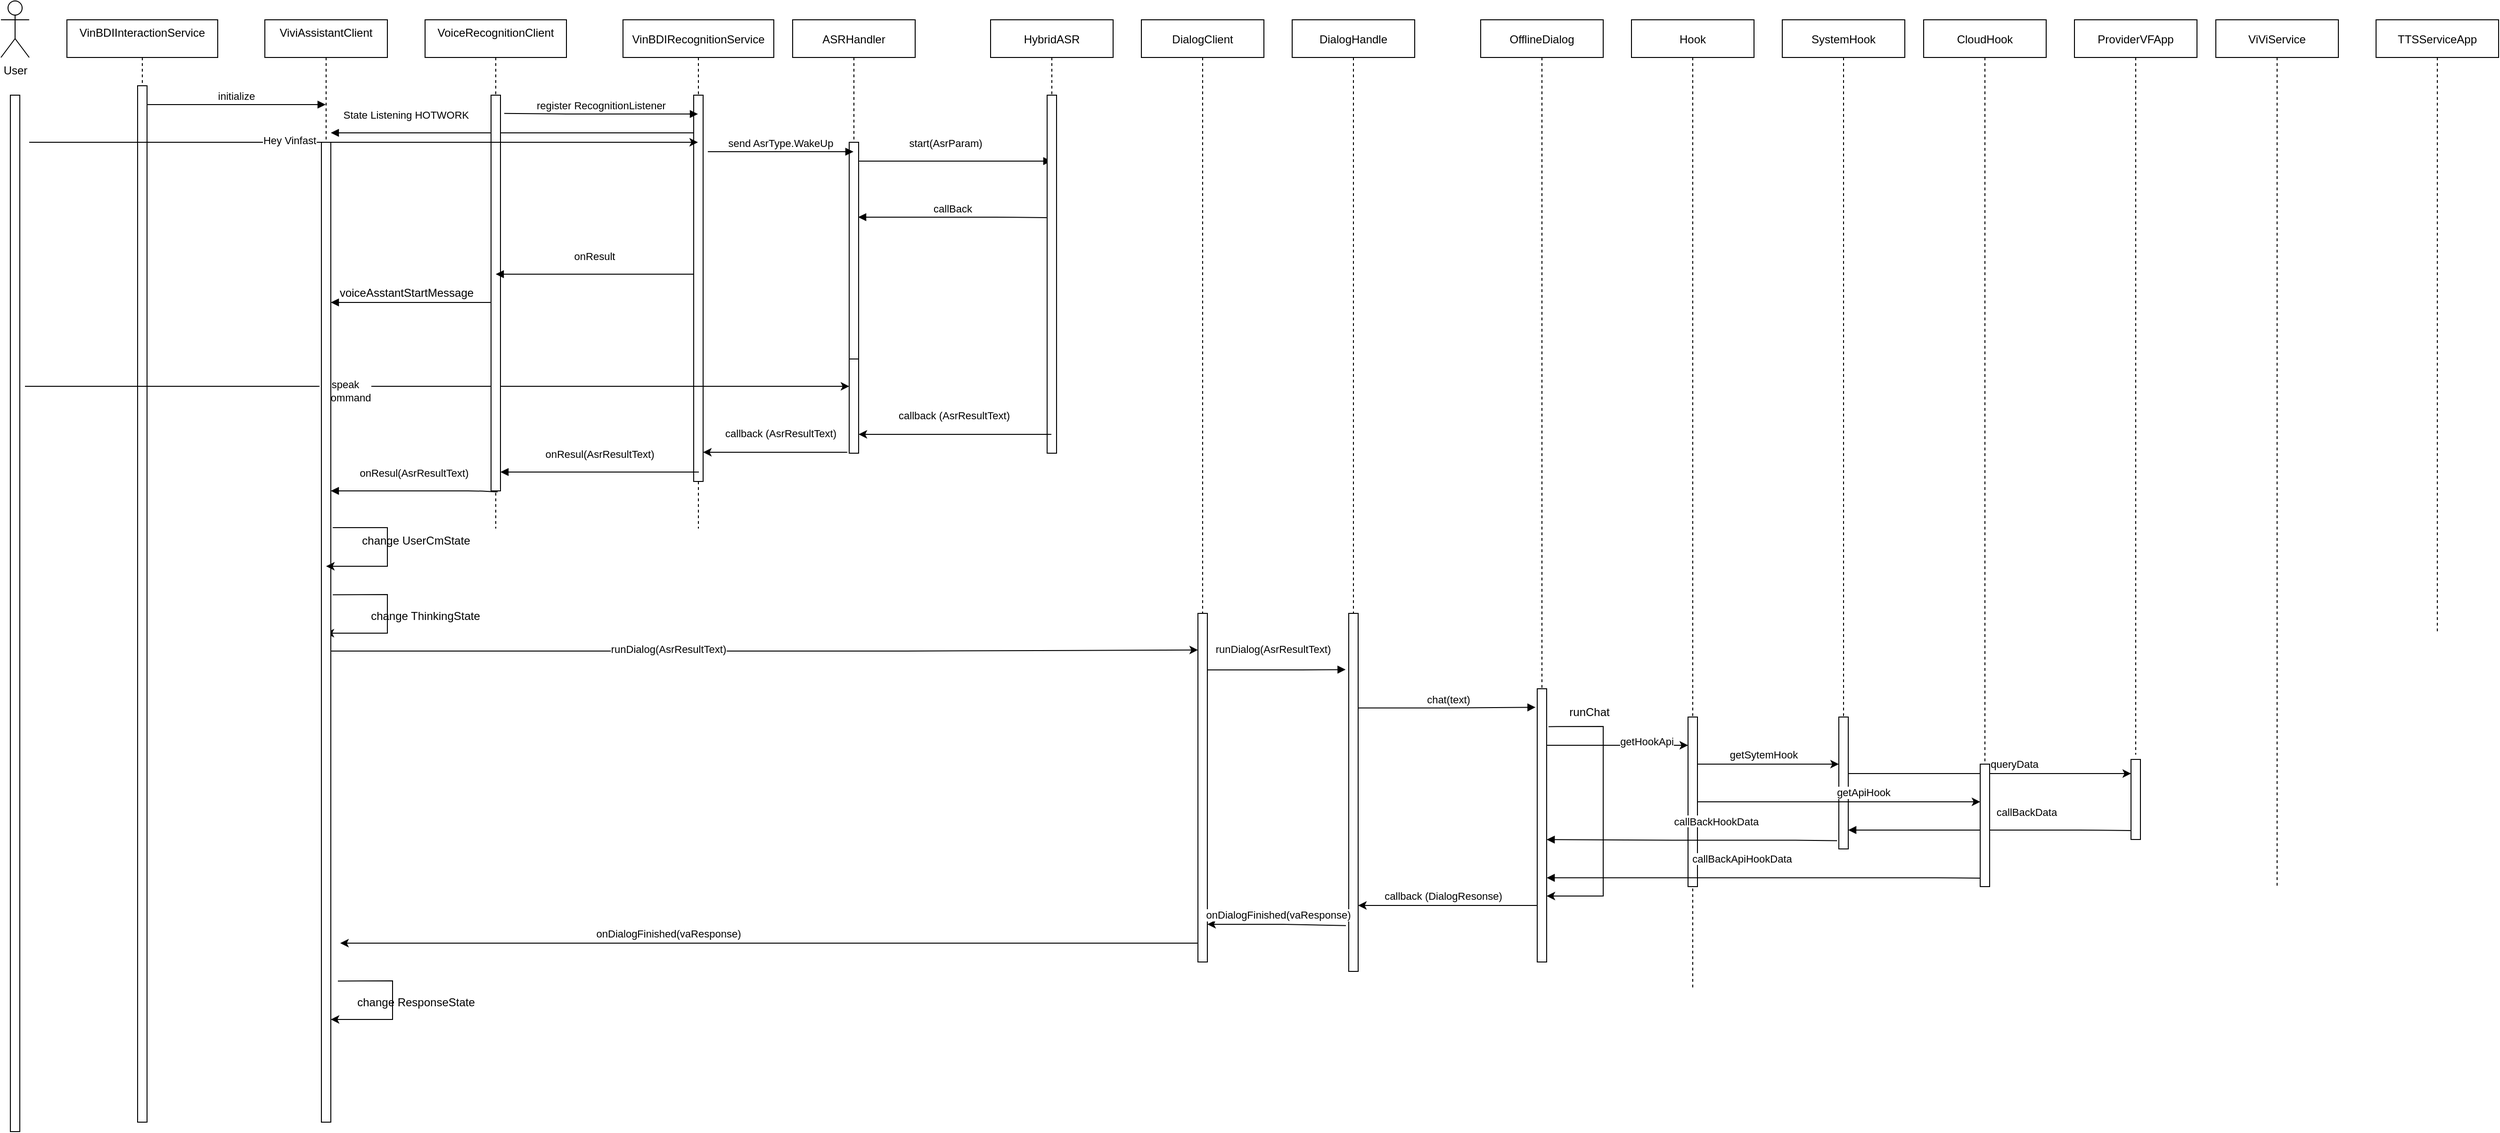 <mxfile version="20.2.3" type="github">
  <diagram id="kgpKYQtTHZ0yAKxKKP6v" name="Page-1">
    <mxGraphModel dx="1673" dy="965" grid="1" gridSize="10" guides="1" tooltips="1" connect="1" arrows="1" fold="1" page="1" pageScale="1" pageWidth="850" pageHeight="1100" math="0" shadow="0">
      <root>
        <mxCell id="0" />
        <mxCell id="1" parent="0" />
        <mxCell id="3nuBFxr9cyL0pnOWT2aG-1" value="VinBDIInteractionService&#xa;" style="shape=umlLifeline;perimeter=lifelinePerimeter;container=1;collapsible=0;recursiveResize=0;rounded=0;shadow=0;strokeWidth=1;" parent="1" vertex="1">
          <mxGeometry x="110" y="90" width="160" height="1170" as="geometry" />
        </mxCell>
        <mxCell id="3nuBFxr9cyL0pnOWT2aG-2" value="" style="points=[];perimeter=orthogonalPerimeter;rounded=0;shadow=0;strokeWidth=1;" parent="3nuBFxr9cyL0pnOWT2aG-1" vertex="1">
          <mxGeometry x="75" y="70" width="10" height="1100" as="geometry" />
        </mxCell>
        <mxCell id="3nuBFxr9cyL0pnOWT2aG-5" value="ViviAssistantClient&#xa;" style="shape=umlLifeline;perimeter=lifelinePerimeter;container=1;collapsible=0;recursiveResize=0;rounded=0;shadow=0;strokeWidth=1;" parent="1" vertex="1">
          <mxGeometry x="320" y="90" width="130" height="780" as="geometry" />
        </mxCell>
        <mxCell id="x6MNJZ7GiIEYuVJthrSe-34" value="State Listening HOTWORK" style="verticalAlign=bottom;endArrow=block;shadow=0;strokeWidth=1;" edge="1" parent="3nuBFxr9cyL0pnOWT2aG-5" source="x6MNJZ7GiIEYuVJthrSe-11">
          <mxGeometry x="0.589" y="-10" relative="1" as="geometry">
            <mxPoint x="280.5" y="120" as="sourcePoint" />
            <mxPoint x="70" y="120" as="targetPoint" />
            <Array as="points">
              <mxPoint x="225.5" y="120" />
              <mxPoint x="105.5" y="120" />
            </Array>
            <mxPoint as="offset" />
          </mxGeometry>
        </mxCell>
        <mxCell id="x6MNJZ7GiIEYuVJthrSe-52" value="" style="endArrow=classic;html=1;rounded=0;fontColor=#000000;exitX=1.2;exitY=0.656;exitDx=0;exitDy=0;exitPerimeter=0;" edge="1" parent="3nuBFxr9cyL0pnOWT2aG-5">
          <mxGeometry width="50" height="50" relative="1" as="geometry">
            <mxPoint x="72" y="610.2" as="sourcePoint" />
            <mxPoint x="64.5" y="651" as="targetPoint" />
            <Array as="points">
              <mxPoint x="130" y="610" />
              <mxPoint x="130" y="651" />
            </Array>
          </mxGeometry>
        </mxCell>
        <mxCell id="3nuBFxr9cyL0pnOWT2aG-8" value="initialize" style="verticalAlign=bottom;endArrow=block;shadow=0;strokeWidth=1;" parent="1" source="3nuBFxr9cyL0pnOWT2aG-2" target="3nuBFxr9cyL0pnOWT2aG-5" edge="1">
          <mxGeometry relative="1" as="geometry">
            <mxPoint x="275" y="160" as="sourcePoint" />
            <Array as="points">
              <mxPoint x="240" y="180" />
            </Array>
          </mxGeometry>
        </mxCell>
        <mxCell id="x6MNJZ7GiIEYuVJthrSe-1" value="&lt;div&gt;User&lt;/div&gt;&lt;div&gt;&lt;br&gt;&lt;/div&gt;" style="shape=umlActor;verticalLabelPosition=bottom;verticalAlign=top;html=1;outlineConnect=0;" vertex="1" parent="1">
          <mxGeometry x="40" y="70" width="30" height="60" as="geometry" />
        </mxCell>
        <mxCell id="x6MNJZ7GiIEYuVJthrSe-10" value="" style="points=[];perimeter=orthogonalPerimeter;rounded=0;shadow=0;strokeWidth=1;" vertex="1" parent="1">
          <mxGeometry x="50" y="170" width="10" height="1100" as="geometry" />
        </mxCell>
        <mxCell id="x6MNJZ7GiIEYuVJthrSe-11" value="VinBDIRecognitionService" style="shape=umlLifeline;perimeter=lifelinePerimeter;container=1;collapsible=0;recursiveResize=0;rounded=0;shadow=0;strokeWidth=1;" vertex="1" parent="1">
          <mxGeometry x="700" y="90" width="160" height="540" as="geometry" />
        </mxCell>
        <mxCell id="x6MNJZ7GiIEYuVJthrSe-12" value="" style="points=[];perimeter=orthogonalPerimeter;rounded=0;shadow=0;strokeWidth=1;" vertex="1" parent="x6MNJZ7GiIEYuVJthrSe-11">
          <mxGeometry x="75" y="80" width="10" height="410" as="geometry" />
        </mxCell>
        <mxCell id="x6MNJZ7GiIEYuVJthrSe-38" value="" style="endArrow=classic;html=1;rounded=0;" edge="1" parent="x6MNJZ7GiIEYuVJthrSe-11" target="x6MNJZ7GiIEYuVJthrSe-42">
          <mxGeometry width="50" height="50" relative="1" as="geometry">
            <mxPoint x="-634.5" y="389" as="sourcePoint" />
            <mxPoint x="75" y="389" as="targetPoint" />
            <Array as="points">
              <mxPoint x="-564.5" y="389" />
              <mxPoint x="-384.5" y="389" />
              <mxPoint x="-204.5" y="389" />
              <mxPoint x="-24.5" y="389" />
            </Array>
          </mxGeometry>
        </mxCell>
        <mxCell id="x6MNJZ7GiIEYuVJthrSe-39" value="&lt;div&gt;speak&lt;/div&gt;&lt;div&gt;&amp;nbsp; command&lt;/div&gt;" style="edgeLabel;html=1;align=center;verticalAlign=middle;resizable=0;points=[];" vertex="1" connectable="0" parent="x6MNJZ7GiIEYuVJthrSe-38">
          <mxGeometry x="-0.223" y="-5" relative="1" as="geometry">
            <mxPoint as="offset" />
          </mxGeometry>
        </mxCell>
        <mxCell id="x6MNJZ7GiIEYuVJthrSe-46" value="" style="endArrow=classic;html=1;rounded=0;exitX=-0.2;exitY=0.99;exitDx=0;exitDy=0;exitPerimeter=0;" edge="1" parent="x6MNJZ7GiIEYuVJthrSe-11" source="x6MNJZ7GiIEYuVJthrSe-42">
          <mxGeometry width="50" height="50" relative="1" as="geometry">
            <mxPoint x="235" y="459" as="sourcePoint" />
            <mxPoint x="85" y="459" as="targetPoint" />
            <Array as="points">
              <mxPoint x="165.5" y="459" />
            </Array>
          </mxGeometry>
        </mxCell>
        <mxCell id="x6MNJZ7GiIEYuVJthrSe-47" value="&lt;div&gt;callback (AsrResultText)&lt;br&gt;&lt;/div&gt;" style="edgeLabel;html=1;align=center;verticalAlign=middle;resizable=0;points=[];" vertex="1" connectable="0" parent="x6MNJZ7GiIEYuVJthrSe-46">
          <mxGeometry x="0.283" y="-2" relative="1" as="geometry">
            <mxPoint x="27" y="-18" as="offset" />
          </mxGeometry>
        </mxCell>
        <mxCell id="x6MNJZ7GiIEYuVJthrSe-13" value="ASRHandler" style="shape=umlLifeline;perimeter=lifelinePerimeter;container=1;collapsible=0;recursiveResize=0;rounded=0;shadow=0;strokeWidth=1;" vertex="1" parent="1">
          <mxGeometry x="880" y="90" width="130" height="460" as="geometry" />
        </mxCell>
        <mxCell id="x6MNJZ7GiIEYuVJthrSe-14" value="" style="points=[];perimeter=orthogonalPerimeter;rounded=0;shadow=0;strokeWidth=1;" vertex="1" parent="x6MNJZ7GiIEYuVJthrSe-13">
          <mxGeometry x="60" y="130" width="10" height="240" as="geometry" />
        </mxCell>
        <mxCell id="x6MNJZ7GiIEYuVJthrSe-24" value="send AsrType.WakeUp" style="verticalAlign=bottom;endArrow=block;shadow=0;strokeWidth=1;" edge="1" parent="x6MNJZ7GiIEYuVJthrSe-13" target="x6MNJZ7GiIEYuVJthrSe-13">
          <mxGeometry relative="1" as="geometry">
            <mxPoint x="-90" y="140" as="sourcePoint" />
            <mxPoint x="60" y="161" as="targetPoint" />
            <Array as="points">
              <mxPoint x="-40" y="140" />
              <mxPoint x="10" y="140" />
            </Array>
          </mxGeometry>
        </mxCell>
        <mxCell id="x6MNJZ7GiIEYuVJthrSe-26" value="start(AsrParam)" style="verticalAlign=bottom;endArrow=block;shadow=0;strokeWidth=1;" edge="1" parent="x6MNJZ7GiIEYuVJthrSe-13" target="x6MNJZ7GiIEYuVJthrSe-20">
          <mxGeometry x="-0.094" y="10" relative="1" as="geometry">
            <mxPoint x="70" y="150" as="sourcePoint" />
            <mxPoint x="224.5" y="150" as="targetPoint" />
            <Array as="points">
              <mxPoint x="120" y="150" />
              <mxPoint x="170" y="150" />
            </Array>
            <mxPoint as="offset" />
          </mxGeometry>
        </mxCell>
        <mxCell id="x6MNJZ7GiIEYuVJthrSe-42" value="" style="points=[];perimeter=orthogonalPerimeter;rounded=0;shadow=0;strokeWidth=1;" vertex="1" parent="x6MNJZ7GiIEYuVJthrSe-13">
          <mxGeometry x="60" y="360" width="10" height="100" as="geometry" />
        </mxCell>
        <mxCell id="x6MNJZ7GiIEYuVJthrSe-15" value="VoiceRecognitionClient&#xa;" style="shape=umlLifeline;perimeter=lifelinePerimeter;container=1;collapsible=0;recursiveResize=0;rounded=0;shadow=0;strokeWidth=1;" vertex="1" parent="1">
          <mxGeometry x="490" y="90" width="150" height="540" as="geometry" />
        </mxCell>
        <mxCell id="x6MNJZ7GiIEYuVJthrSe-16" value="" style="points=[];perimeter=orthogonalPerimeter;rounded=0;shadow=0;strokeWidth=1;" vertex="1" parent="x6MNJZ7GiIEYuVJthrSe-15">
          <mxGeometry x="70" y="80" width="10" height="420" as="geometry" />
        </mxCell>
        <mxCell id="x6MNJZ7GiIEYuVJthrSe-18" value="" style="endArrow=classic;html=1;rounded=0;" edge="1" parent="1" target="x6MNJZ7GiIEYuVJthrSe-11">
          <mxGeometry width="50" height="50" relative="1" as="geometry">
            <mxPoint x="70" y="220" as="sourcePoint" />
            <mxPoint x="110" y="250" as="targetPoint" />
            <Array as="points">
              <mxPoint x="140" y="220" />
              <mxPoint x="320" y="220" />
              <mxPoint x="500" y="220" />
              <mxPoint x="680" y="220" />
            </Array>
          </mxGeometry>
        </mxCell>
        <mxCell id="x6MNJZ7GiIEYuVJthrSe-19" value="&lt;div&gt;Hey Vinfast&lt;/div&gt;&lt;div&gt;&lt;br&gt;&lt;/div&gt;" style="edgeLabel;html=1;align=center;verticalAlign=middle;resizable=0;points=[];" vertex="1" connectable="0" parent="x6MNJZ7GiIEYuVJthrSe-18">
          <mxGeometry x="-0.223" y="-5" relative="1" as="geometry">
            <mxPoint as="offset" />
          </mxGeometry>
        </mxCell>
        <mxCell id="x6MNJZ7GiIEYuVJthrSe-20" value="HybridASR" style="shape=umlLifeline;perimeter=lifelinePerimeter;container=1;collapsible=0;recursiveResize=0;rounded=0;shadow=0;strokeWidth=1;" vertex="1" parent="1">
          <mxGeometry x="1090" y="90" width="130" height="460" as="geometry" />
        </mxCell>
        <mxCell id="x6MNJZ7GiIEYuVJthrSe-21" value="" style="points=[];perimeter=orthogonalPerimeter;rounded=0;shadow=0;strokeWidth=1;" vertex="1" parent="x6MNJZ7GiIEYuVJthrSe-20">
          <mxGeometry x="60" y="80" width="10" height="380" as="geometry" />
        </mxCell>
        <mxCell id="x6MNJZ7GiIEYuVJthrSe-28" value="callBack" style="verticalAlign=bottom;endArrow=block;shadow=0;strokeWidth=1;" edge="1" parent="x6MNJZ7GiIEYuVJthrSe-20">
          <mxGeometry x="-0.002" relative="1" as="geometry">
            <mxPoint x="60" y="210" as="sourcePoint" />
            <mxPoint x="-140.5" y="209.5" as="targetPoint" />
            <Array as="points">
              <mxPoint x="15" y="209.5" />
              <mxPoint x="-105" y="209.5" />
            </Array>
            <mxPoint as="offset" />
          </mxGeometry>
        </mxCell>
        <mxCell id="x6MNJZ7GiIEYuVJthrSe-22" value="onResult" style="verticalAlign=bottom;endArrow=block;shadow=0;strokeWidth=1;" edge="1" parent="1" source="x6MNJZ7GiIEYuVJthrSe-12" target="x6MNJZ7GiIEYuVJthrSe-15">
          <mxGeometry x="-0.002" y="-10" relative="1" as="geometry">
            <mxPoint x="585.5" y="280" as="sourcePoint" />
            <mxPoint x="775" y="280" as="targetPoint" />
            <Array as="points">
              <mxPoint x="720" y="360" />
              <mxPoint x="600" y="360" />
            </Array>
            <mxPoint as="offset" />
          </mxGeometry>
        </mxCell>
        <mxCell id="x6MNJZ7GiIEYuVJthrSe-23" value="register RecognitionListener" style="verticalAlign=bottom;endArrow=block;shadow=0;strokeWidth=1;exitX=1.4;exitY=0.046;exitDx=0;exitDy=0;exitPerimeter=0;" edge="1" parent="1" source="x6MNJZ7GiIEYuVJthrSe-16" target="x6MNJZ7GiIEYuVJthrSe-11">
          <mxGeometry relative="1" as="geometry">
            <mxPoint x="585.5" y="180" as="sourcePoint" />
            <mxPoint x="775" y="180" as="targetPoint" />
            <Array as="points">
              <mxPoint x="640" y="190" />
            </Array>
          </mxGeometry>
        </mxCell>
        <mxCell id="x6MNJZ7GiIEYuVJthrSe-31" value="" style="endArrow=classic;html=1;rounded=0;" edge="1" parent="1" source="x6MNJZ7GiIEYuVJthrSe-20">
          <mxGeometry width="50" height="50" relative="1" as="geometry">
            <mxPoint x="1110.5" y="530" as="sourcePoint" />
            <mxPoint x="950" y="530" as="targetPoint" />
            <Array as="points">
              <mxPoint x="1030.5" y="530" />
            </Array>
          </mxGeometry>
        </mxCell>
        <mxCell id="x6MNJZ7GiIEYuVJthrSe-32" value="&lt;div&gt;callback (AsrResultText)&lt;br&gt;&lt;/div&gt;" style="edgeLabel;html=1;align=center;verticalAlign=middle;resizable=0;points=[];" vertex="1" connectable="0" parent="x6MNJZ7GiIEYuVJthrSe-31">
          <mxGeometry x="0.283" y="-2" relative="1" as="geometry">
            <mxPoint x="27" y="-18" as="offset" />
          </mxGeometry>
        </mxCell>
        <mxCell id="x6MNJZ7GiIEYuVJthrSe-36" value="" style="verticalAlign=bottom;endArrow=block;shadow=0;strokeWidth=1;" edge="1" parent="1">
          <mxGeometry x="-0.002" y="-10" relative="1" as="geometry">
            <mxPoint x="560" y="390" as="sourcePoint" />
            <mxPoint x="390" y="390" as="targetPoint" />
            <Array as="points">
              <mxPoint x="545.5" y="390" />
              <mxPoint x="425.5" y="390" />
            </Array>
            <mxPoint as="offset" />
          </mxGeometry>
        </mxCell>
        <mxCell id="x6MNJZ7GiIEYuVJthrSe-44" value="voiceAsstantStartMessage" style="text;html=1;align=center;verticalAlign=middle;resizable=0;points=[];autosize=1;strokeColor=none;fillColor=none;fontColor=#000000;" vertex="1" parent="1">
          <mxGeometry x="380" y="365" width="180" height="30" as="geometry" />
        </mxCell>
        <mxCell id="x6MNJZ7GiIEYuVJthrSe-45" value="runDialog(AsrResultText)&#xa;" style="verticalAlign=bottom;endArrow=block;shadow=0;strokeWidth=1;entryX=-0.333;entryY=0.157;entryDx=0;entryDy=0;entryPerimeter=0;" edge="1" parent="1" target="x6MNJZ7GiIEYuVJthrSe-61">
          <mxGeometry x="0.021" relative="1" as="geometry">
            <mxPoint x="1310" y="780" as="sourcePoint" />
            <mxPoint x="1510" y="780.06" as="targetPoint" />
            <Array as="points">
              <mxPoint x="1360" y="780" />
              <mxPoint x="1410" y="780" />
            </Array>
            <mxPoint as="offset" />
          </mxGeometry>
        </mxCell>
        <mxCell id="x6MNJZ7GiIEYuVJthrSe-48" value="onResul(AsrResultText)" style="verticalAlign=bottom;endArrow=block;shadow=0;strokeWidth=1;" edge="1" parent="1">
          <mxGeometry x="-0.002" y="-10" relative="1" as="geometry">
            <mxPoint x="780.5" y="570" as="sourcePoint" />
            <mxPoint x="570" y="570" as="targetPoint" />
            <Array as="points">
              <mxPoint x="725.5" y="570" />
              <mxPoint x="605.5" y="570" />
            </Array>
            <mxPoint as="offset" />
          </mxGeometry>
        </mxCell>
        <mxCell id="x6MNJZ7GiIEYuVJthrSe-49" value="onResul(AsrResultText)" style="verticalAlign=bottom;endArrow=block;shadow=0;strokeWidth=1;exitX=0.513;exitY=0.928;exitDx=0;exitDy=0;exitPerimeter=0;" edge="1" parent="1" source="x6MNJZ7GiIEYuVJthrSe-15">
          <mxGeometry x="-0.002" y="-10" relative="1" as="geometry">
            <mxPoint x="550" y="590" as="sourcePoint" />
            <mxPoint x="390" y="590" as="targetPoint" />
            <Array as="points">
              <mxPoint x="545.5" y="590" />
              <mxPoint x="425.5" y="590" />
            </Array>
            <mxPoint as="offset" />
          </mxGeometry>
        </mxCell>
        <mxCell id="x6MNJZ7GiIEYuVJthrSe-51" value="runChat" style="text;html=1;align=center;verticalAlign=middle;resizable=0;points=[];autosize=1;strokeColor=none;fillColor=none;fontColor=#000000;" vertex="1" parent="1">
          <mxGeometry x="1690" y="810" width="70" height="30" as="geometry" />
        </mxCell>
        <mxCell id="x6MNJZ7GiIEYuVJthrSe-53" value="&lt;div&gt;change ThinkingState&lt;/div&gt;&lt;div&gt;&lt;br&gt;&lt;/div&gt;" style="text;html=1;align=center;verticalAlign=middle;resizable=0;points=[];autosize=1;strokeColor=none;fillColor=none;fontColor=#000000;" vertex="1" parent="1">
          <mxGeometry x="410" y="710" width="160" height="40" as="geometry" />
        </mxCell>
        <mxCell id="x6MNJZ7GiIEYuVJthrSe-55" value="DialogClient" style="shape=umlLifeline;perimeter=lifelinePerimeter;container=1;collapsible=0;recursiveResize=0;rounded=0;shadow=0;strokeWidth=1;" vertex="1" parent="1">
          <mxGeometry x="1250" y="90" width="130" height="650" as="geometry" />
        </mxCell>
        <mxCell id="x6MNJZ7GiIEYuVJthrSe-57" value="callBackData" style="verticalAlign=bottom;endArrow=block;shadow=0;strokeWidth=1;entryX=1;entryY=0.857;entryDx=0;entryDy=0;entryPerimeter=0;" edge="1" parent="1" target="x6MNJZ7GiIEYuVJthrSe-499">
          <mxGeometry x="-0.262" y="-10" relative="1" as="geometry">
            <mxPoint x="2300" y="950.5" as="sourcePoint" />
            <mxPoint x="2010" y="950" as="targetPoint" />
            <Array as="points">
              <mxPoint x="2255" y="950" />
              <mxPoint x="2135" y="950" />
            </Array>
            <mxPoint as="offset" />
          </mxGeometry>
        </mxCell>
        <mxCell id="x6MNJZ7GiIEYuVJthrSe-58" value="" style="endArrow=classic;html=1;rounded=0;entryX=0;entryY=0.105;entryDx=0;entryDy=0;entryPerimeter=0;" edge="1" parent="1" target="x6MNJZ7GiIEYuVJthrSe-56">
          <mxGeometry width="50" height="50" relative="1" as="geometry">
            <mxPoint x="390" y="760" as="sourcePoint" />
            <mxPoint x="1264.5" y="760" as="targetPoint" />
            <Array as="points">
              <mxPoint x="460" y="760" />
              <mxPoint x="640" y="760" />
              <mxPoint x="820" y="760" />
              <mxPoint x="1000" y="760" />
            </Array>
          </mxGeometry>
        </mxCell>
        <mxCell id="x6MNJZ7GiIEYuVJthrSe-59" value="&lt;div&gt;runDialog(AsrResultText)&lt;/div&gt;&lt;div&gt;&lt;br&gt;&lt;/div&gt;" style="edgeLabel;html=1;align=center;verticalAlign=middle;resizable=0;points=[];" vertex="1" connectable="0" parent="x6MNJZ7GiIEYuVJthrSe-58">
          <mxGeometry x="-0.223" y="-5" relative="1" as="geometry">
            <mxPoint as="offset" />
          </mxGeometry>
        </mxCell>
        <mxCell id="x6MNJZ7GiIEYuVJthrSe-56" value="" style="points=[];perimeter=orthogonalPerimeter;rounded=0;shadow=0;strokeWidth=1;" vertex="1" parent="1">
          <mxGeometry x="1310" y="720" width="10" height="370" as="geometry" />
        </mxCell>
        <mxCell id="x6MNJZ7GiIEYuVJthrSe-60" value="DialogHandle" style="shape=umlLifeline;perimeter=lifelinePerimeter;container=1;collapsible=0;recursiveResize=0;rounded=0;shadow=0;strokeWidth=1;" vertex="1" parent="1">
          <mxGeometry x="1410" y="90" width="130" height="650" as="geometry" />
        </mxCell>
        <mxCell id="x6MNJZ7GiIEYuVJthrSe-61" value="" style="points=[];perimeter=orthogonalPerimeter;rounded=0;shadow=0;strokeWidth=1;" vertex="1" parent="1">
          <mxGeometry x="1470" y="720" width="10" height="380" as="geometry" />
        </mxCell>
        <mxCell id="x6MNJZ7GiIEYuVJthrSe-62" value="OfflineDialog" style="shape=umlLifeline;perimeter=lifelinePerimeter;container=1;collapsible=0;recursiveResize=0;rounded=0;shadow=0;strokeWidth=1;" vertex="1" parent="1">
          <mxGeometry x="1610" y="90" width="130" height="710" as="geometry" />
        </mxCell>
        <mxCell id="x6MNJZ7GiIEYuVJthrSe-484" value="Hook" style="shape=umlLifeline;perimeter=lifelinePerimeter;container=1;collapsible=0;recursiveResize=0;rounded=0;shadow=0;strokeWidth=1;" vertex="1" parent="1">
          <mxGeometry x="1770" y="90" width="130" height="1030" as="geometry" />
        </mxCell>
        <mxCell id="x6MNJZ7GiIEYuVJthrSe-496" value="" style="points=[];perimeter=orthogonalPerimeter;rounded=0;shadow=0;strokeWidth=1;" vertex="1" parent="x6MNJZ7GiIEYuVJthrSe-484">
          <mxGeometry x="60" y="740" width="10" height="180" as="geometry" />
        </mxCell>
        <mxCell id="x6MNJZ7GiIEYuVJthrSe-497" value="" style="endArrow=classic;html=1;rounded=0;fontColor=#000000;" edge="1" parent="x6MNJZ7GiIEYuVJthrSe-484" source="x6MNJZ7GiIEYuVJthrSe-485">
          <mxGeometry width="50" height="50" relative="1" as="geometry">
            <mxPoint x="10" y="820" as="sourcePoint" />
            <mxPoint x="60" y="770" as="targetPoint" />
          </mxGeometry>
        </mxCell>
        <mxCell id="x6MNJZ7GiIEYuVJthrSe-498" value="getHookApi" style="edgeLabel;html=1;align=center;verticalAlign=middle;resizable=0;points=[];fontColor=#000000;" vertex="1" connectable="0" parent="x6MNJZ7GiIEYuVJthrSe-497">
          <mxGeometry x="0.411" y="4" relative="1" as="geometry">
            <mxPoint as="offset" />
          </mxGeometry>
        </mxCell>
        <mxCell id="x6MNJZ7GiIEYuVJthrSe-485" value="" style="points=[];perimeter=orthogonalPerimeter;rounded=0;shadow=0;strokeWidth=1;" vertex="1" parent="1">
          <mxGeometry x="1670" y="800" width="10" height="290" as="geometry" />
        </mxCell>
        <mxCell id="x6MNJZ7GiIEYuVJthrSe-487" value="chat(text)" style="verticalAlign=bottom;endArrow=block;shadow=0;strokeWidth=1;entryX=-0.182;entryY=0.068;entryDx=0;entryDy=0;entryPerimeter=0;" edge="1" parent="1" target="x6MNJZ7GiIEYuVJthrSe-485">
          <mxGeometry x="0.021" relative="1" as="geometry">
            <mxPoint x="1480" y="820.34" as="sourcePoint" />
            <mxPoint x="1636.67" y="820.0" as="targetPoint" />
            <Array as="points">
              <mxPoint x="1530" y="820.34" />
              <mxPoint x="1580" y="820.34" />
            </Array>
            <mxPoint as="offset" />
          </mxGeometry>
        </mxCell>
        <mxCell id="x6MNJZ7GiIEYuVJthrSe-489" value="SystemHook" style="shape=umlLifeline;perimeter=lifelinePerimeter;container=1;collapsible=0;recursiveResize=0;rounded=0;shadow=0;strokeWidth=1;" vertex="1" parent="1">
          <mxGeometry x="1930" y="90" width="130" height="750" as="geometry" />
        </mxCell>
        <mxCell id="x6MNJZ7GiIEYuVJthrSe-490" value="CloudHook" style="shape=umlLifeline;perimeter=lifelinePerimeter;container=1;collapsible=0;recursiveResize=0;rounded=0;shadow=0;strokeWidth=1;" vertex="1" parent="1">
          <mxGeometry x="2080" y="90" width="130" height="810" as="geometry" />
        </mxCell>
        <mxCell id="x6MNJZ7GiIEYuVJthrSe-507" value="" style="endArrow=classic;html=1;rounded=0;fontColor=#000000;" edge="1" parent="x6MNJZ7GiIEYuVJthrSe-490">
          <mxGeometry width="50" height="50" relative="1" as="geometry">
            <mxPoint x="-80.0" y="800" as="sourcePoint" />
            <mxPoint x="220" y="800" as="targetPoint" />
          </mxGeometry>
        </mxCell>
        <mxCell id="x6MNJZ7GiIEYuVJthrSe-508" value="queryData" style="edgeLabel;html=1;align=center;verticalAlign=middle;resizable=0;points=[];fontColor=#000000;" vertex="1" connectable="0" parent="x6MNJZ7GiIEYuVJthrSe-507">
          <mxGeometry x="0.411" y="4" relative="1" as="geometry">
            <mxPoint x="-36" y="-6" as="offset" />
          </mxGeometry>
        </mxCell>
        <mxCell id="x6MNJZ7GiIEYuVJthrSe-491" value="ProviderVFApp" style="shape=umlLifeline;perimeter=lifelinePerimeter;container=1;collapsible=0;recursiveResize=0;rounded=0;shadow=0;strokeWidth=1;" vertex="1" parent="1">
          <mxGeometry x="2240" y="90" width="130" height="780" as="geometry" />
        </mxCell>
        <mxCell id="x6MNJZ7GiIEYuVJthrSe-492" value="ViViService" style="shape=umlLifeline;perimeter=lifelinePerimeter;container=1;collapsible=0;recursiveResize=0;rounded=0;shadow=0;strokeWidth=1;" vertex="1" parent="1">
          <mxGeometry x="2390" y="90" width="130" height="920" as="geometry" />
        </mxCell>
        <mxCell id="x6MNJZ7GiIEYuVJthrSe-493" value="TTSServiceApp" style="shape=umlLifeline;perimeter=lifelinePerimeter;container=1;collapsible=0;recursiveResize=0;rounded=0;shadow=0;strokeWidth=1;" vertex="1" parent="1">
          <mxGeometry x="2560" y="90" width="130" height="650" as="geometry" />
        </mxCell>
        <mxCell id="x6MNJZ7GiIEYuVJthrSe-495" value="" style="endArrow=classic;html=1;rounded=0;fontColor=#000000;exitX=1.2;exitY=0.656;exitDx=0;exitDy=0;exitPerimeter=0;" edge="1" parent="1" target="x6MNJZ7GiIEYuVJthrSe-485">
          <mxGeometry width="50" height="50" relative="1" as="geometry">
            <mxPoint x="1682" y="840.2" as="sourcePoint" />
            <mxPoint x="1674.324" y="881" as="targetPoint" />
            <Array as="points">
              <mxPoint x="1740" y="840" />
              <mxPoint x="1740" y="1010" />
              <mxPoint x="1740" y="1020" />
            </Array>
          </mxGeometry>
        </mxCell>
        <mxCell id="x6MNJZ7GiIEYuVJthrSe-499" value="" style="points=[];perimeter=orthogonalPerimeter;rounded=0;shadow=0;strokeWidth=1;" vertex="1" parent="1">
          <mxGeometry x="1990" y="830" width="10" height="140" as="geometry" />
        </mxCell>
        <mxCell id="x6MNJZ7GiIEYuVJthrSe-501" value="" style="endArrow=classic;html=1;rounded=0;fontColor=#000000;" edge="1" parent="1">
          <mxGeometry width="50" height="50" relative="1" as="geometry">
            <mxPoint x="1840.0" y="880" as="sourcePoint" />
            <mxPoint x="1990.0" y="880" as="targetPoint" />
          </mxGeometry>
        </mxCell>
        <mxCell id="x6MNJZ7GiIEYuVJthrSe-502" value="getSytemHook" style="edgeLabel;html=1;align=center;verticalAlign=middle;resizable=0;points=[];fontColor=#000000;" vertex="1" connectable="0" parent="x6MNJZ7GiIEYuVJthrSe-501">
          <mxGeometry x="0.411" y="4" relative="1" as="geometry">
            <mxPoint x="-36" y="-6" as="offset" />
          </mxGeometry>
        </mxCell>
        <mxCell id="x6MNJZ7GiIEYuVJthrSe-503" value="" style="endArrow=classic;html=1;rounded=0;fontColor=#000000;" edge="1" parent="1" target="x6MNJZ7GiIEYuVJthrSe-505">
          <mxGeometry width="50" height="50" relative="1" as="geometry">
            <mxPoint x="1840.0" y="920" as="sourcePoint" />
            <mxPoint x="2150" y="920" as="targetPoint" />
            <Array as="points">
              <mxPoint x="2100" y="920" />
            </Array>
          </mxGeometry>
        </mxCell>
        <mxCell id="x6MNJZ7GiIEYuVJthrSe-504" value="getApiHook" style="edgeLabel;html=1;align=center;verticalAlign=middle;resizable=0;points=[];fontColor=#000000;" vertex="1" connectable="0" parent="x6MNJZ7GiIEYuVJthrSe-503">
          <mxGeometry x="0.411" y="4" relative="1" as="geometry">
            <mxPoint x="-36" y="-6" as="offset" />
          </mxGeometry>
        </mxCell>
        <mxCell id="x6MNJZ7GiIEYuVJthrSe-505" value="" style="points=[];perimeter=orthogonalPerimeter;rounded=0;shadow=0;strokeWidth=1;" vertex="1" parent="1">
          <mxGeometry x="2140" y="880" width="10" height="130" as="geometry" />
        </mxCell>
        <mxCell id="x6MNJZ7GiIEYuVJthrSe-509" value="" style="points=[];perimeter=orthogonalPerimeter;rounded=0;shadow=0;strokeWidth=1;" vertex="1" parent="1">
          <mxGeometry x="2300" y="875" width="10" height="85" as="geometry" />
        </mxCell>
        <mxCell id="x6MNJZ7GiIEYuVJthrSe-511" value="callBackHookData" style="verticalAlign=bottom;endArrow=block;shadow=0;strokeWidth=1;entryX=1;entryY=0.552;entryDx=0;entryDy=0;entryPerimeter=0;" edge="1" parent="1" target="x6MNJZ7GiIEYuVJthrSe-485">
          <mxGeometry x="-0.168" y="-11" relative="1" as="geometry">
            <mxPoint x="1988.21" y="961.25" as="sourcePoint" />
            <mxPoint x="1690" y="960" as="targetPoint" />
            <Array as="points">
              <mxPoint x="1943.21" y="960.75" />
              <mxPoint x="1823.21" y="960.75" />
            </Array>
            <mxPoint as="offset" />
          </mxGeometry>
        </mxCell>
        <mxCell id="x6MNJZ7GiIEYuVJthrSe-512" value="callBackApiHookData" style="verticalAlign=bottom;endArrow=block;shadow=0;strokeWidth=1;" edge="1" parent="1" target="x6MNJZ7GiIEYuVJthrSe-485">
          <mxGeometry x="0.098" y="-11" relative="1" as="geometry">
            <mxPoint x="2140" y="1001" as="sourcePoint" />
            <mxPoint x="1840.9" y="1000.0" as="targetPoint" />
            <Array as="points">
              <mxPoint x="2104.11" y="1000.67" />
              <mxPoint x="1984.11" y="1000.67" />
            </Array>
            <mxPoint as="offset" />
          </mxGeometry>
        </mxCell>
        <mxCell id="x6MNJZ7GiIEYuVJthrSe-513" value="&lt;div&gt;change UserCmState&lt;/div&gt;&lt;div&gt;&lt;br&gt;&lt;/div&gt;" style="text;html=1;align=center;verticalAlign=middle;resizable=0;points=[];autosize=1;strokeColor=none;fillColor=none;fontColor=#000000;" vertex="1" parent="1">
          <mxGeometry x="405" y="630" width="150" height="40" as="geometry" />
        </mxCell>
        <mxCell id="3nuBFxr9cyL0pnOWT2aG-6" value="" style="points=[];perimeter=orthogonalPerimeter;rounded=0;shadow=0;strokeWidth=1;" parent="1" vertex="1">
          <mxGeometry x="380" y="220" width="10" height="1040" as="geometry" />
        </mxCell>
        <mxCell id="x6MNJZ7GiIEYuVJthrSe-50" value="" style="endArrow=classic;html=1;rounded=0;fontColor=#000000;" edge="1" parent="1" target="3nuBFxr9cyL0pnOWT2aG-5">
          <mxGeometry width="50" height="50" relative="1" as="geometry">
            <mxPoint x="392" y="629" as="sourcePoint" />
            <mxPoint x="430" y="610" as="targetPoint" />
            <Array as="points">
              <mxPoint x="392" y="629" />
              <mxPoint x="450" y="629" />
              <mxPoint x="450" y="670" />
            </Array>
          </mxGeometry>
        </mxCell>
        <mxCell id="x6MNJZ7GiIEYuVJthrSe-515" value="" style="endArrow=classic;html=1;rounded=0;" edge="1" parent="1">
          <mxGeometry width="50" height="50" relative="1" as="geometry">
            <mxPoint x="1670" y="1030" as="sourcePoint" />
            <mxPoint x="1480.0" y="1030" as="targetPoint" />
            <Array as="points">
              <mxPoint x="1560.5" y="1030" />
            </Array>
          </mxGeometry>
        </mxCell>
        <mxCell id="x6MNJZ7GiIEYuVJthrSe-516" value="&lt;div&gt;callback (DialogResonse)&lt;br&gt;&lt;/div&gt;" style="edgeLabel;html=1;align=center;verticalAlign=middle;resizable=0;points=[];" vertex="1" connectable="0" parent="x6MNJZ7GiIEYuVJthrSe-515">
          <mxGeometry x="0.283" y="-2" relative="1" as="geometry">
            <mxPoint x="22" y="-8" as="offset" />
          </mxGeometry>
        </mxCell>
        <mxCell id="x6MNJZ7GiIEYuVJthrSe-517" value="" style="endArrow=classic;html=1;rounded=0;exitX=-0.3;exitY=0.872;exitDx=0;exitDy=0;exitPerimeter=0;" edge="1" parent="1" source="x6MNJZ7GiIEYuVJthrSe-61">
          <mxGeometry width="50" height="50" relative="1" as="geometry">
            <mxPoint x="1460" y="1050" as="sourcePoint" />
            <mxPoint x="1320.0" y="1050" as="targetPoint" />
            <Array as="points">
              <mxPoint x="1400.5" y="1050" />
            </Array>
          </mxGeometry>
        </mxCell>
        <mxCell id="x6MNJZ7GiIEYuVJthrSe-518" value="onDialogFinished(vaResponse)" style="edgeLabel;html=1;align=center;verticalAlign=middle;resizable=0;points=[];" vertex="1" connectable="0" parent="x6MNJZ7GiIEYuVJthrSe-517">
          <mxGeometry x="0.283" y="-2" relative="1" as="geometry">
            <mxPoint x="22" y="-8" as="offset" />
          </mxGeometry>
        </mxCell>
        <mxCell id="x6MNJZ7GiIEYuVJthrSe-520" value="" style="endArrow=classic;html=1;rounded=0;" edge="1" parent="1">
          <mxGeometry width="50" height="50" relative="1" as="geometry">
            <mxPoint x="1310.0" y="1070" as="sourcePoint" />
            <mxPoint x="400" y="1070" as="targetPoint" />
            <Array as="points">
              <mxPoint x="1200.5" y="1070" />
            </Array>
          </mxGeometry>
        </mxCell>
        <mxCell id="x6MNJZ7GiIEYuVJthrSe-521" value="onDialogFinished(vaResponse)" style="edgeLabel;html=1;align=center;verticalAlign=middle;resizable=0;points=[];" vertex="1" connectable="0" parent="x6MNJZ7GiIEYuVJthrSe-520">
          <mxGeometry x="0.283" y="-2" relative="1" as="geometry">
            <mxPoint x="22" y="-8" as="offset" />
          </mxGeometry>
        </mxCell>
        <mxCell id="x6MNJZ7GiIEYuVJthrSe-523" value="" style="endArrow=classic;html=1;rounded=0;fontColor=#000000;exitX=1.2;exitY=0.656;exitDx=0;exitDy=0;exitPerimeter=0;" edge="1" parent="1">
          <mxGeometry width="50" height="50" relative="1" as="geometry">
            <mxPoint x="397.5" y="1110.2" as="sourcePoint" />
            <mxPoint x="390" y="1151" as="targetPoint" />
            <Array as="points">
              <mxPoint x="455.5" y="1110" />
              <mxPoint x="455.5" y="1151" />
            </Array>
          </mxGeometry>
        </mxCell>
        <mxCell id="x6MNJZ7GiIEYuVJthrSe-524" value="&lt;div&gt;change ResponseState&lt;/div&gt;&lt;div&gt;&lt;br&gt;&lt;/div&gt;" style="text;html=1;align=center;verticalAlign=middle;resizable=0;points=[];autosize=1;strokeColor=none;fillColor=none;fontColor=#000000;" vertex="1" parent="1">
          <mxGeometry x="400" y="1120" width="160" height="40" as="geometry" />
        </mxCell>
      </root>
    </mxGraphModel>
  </diagram>
</mxfile>
